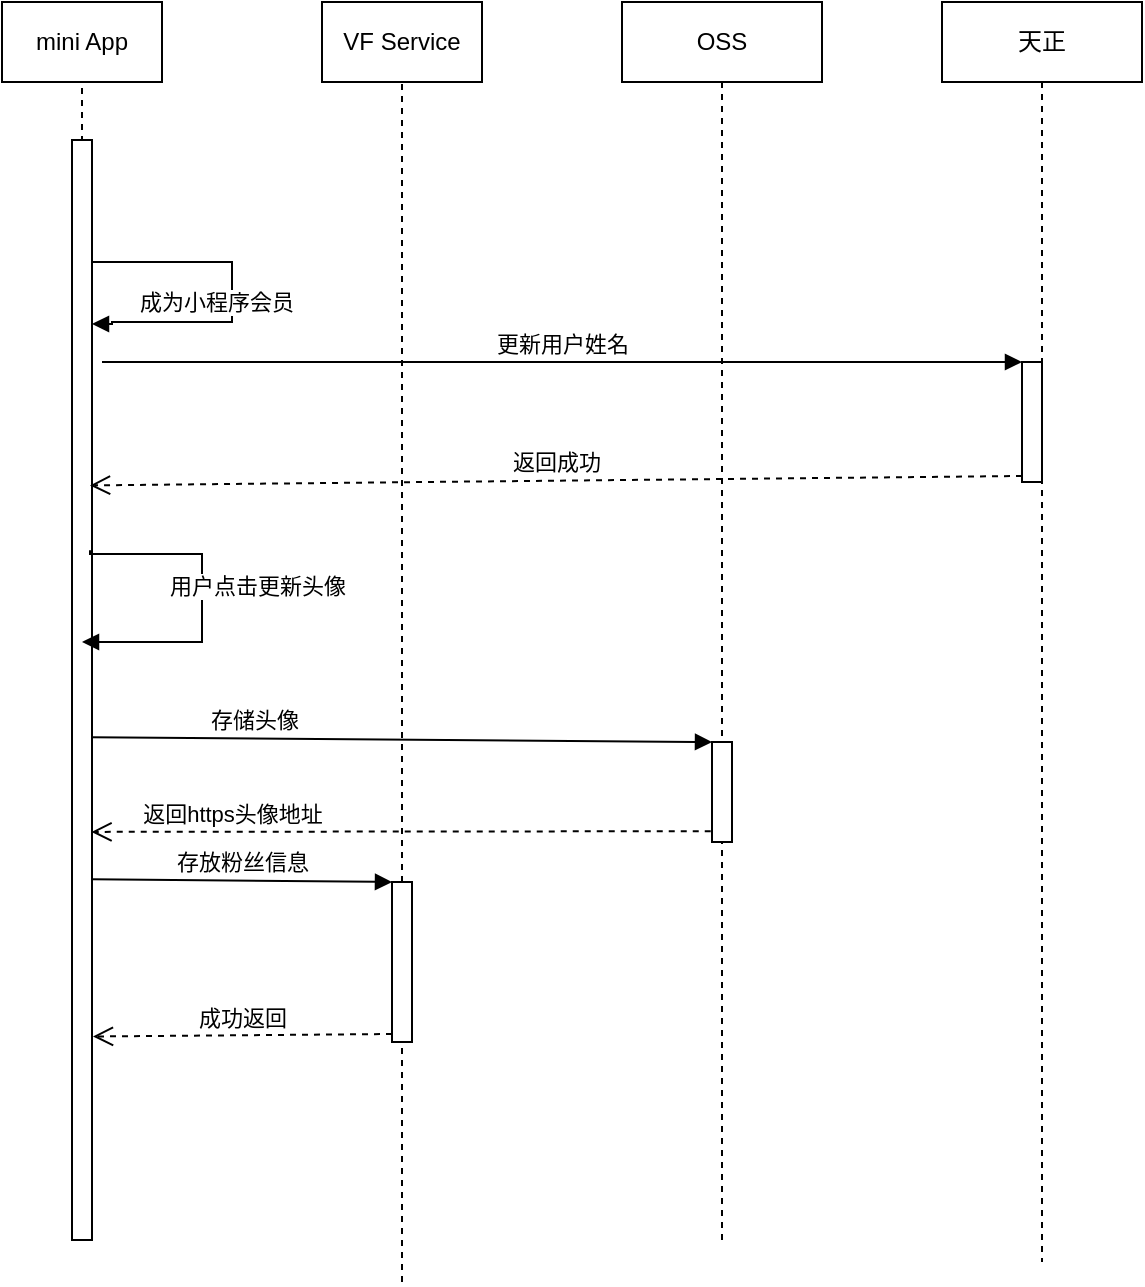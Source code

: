 <mxfile version="20.4.1" type="github">
  <diagram id="gjs_6KU1C_6Q07VTd_8c" name="Page-1">
    <mxGraphModel dx="1056" dy="588" grid="1" gridSize="10" guides="1" tooltips="1" connect="1" arrows="1" fold="1" page="1" pageScale="1" pageWidth="827" pageHeight="1169" math="0" shadow="0">
      <root>
        <mxCell id="0" />
        <mxCell id="1" parent="0" />
        <mxCell id="FnWYOZPnirKdjf-Dp7UZ-2" value="mini App" style="rounded=0;whiteSpace=wrap;html=1;" vertex="1" parent="1">
          <mxGeometry x="160" y="240" width="80" height="40" as="geometry" />
        </mxCell>
        <mxCell id="FnWYOZPnirKdjf-Dp7UZ-3" value="VF Service" style="rounded=0;whiteSpace=wrap;html=1;" vertex="1" parent="1">
          <mxGeometry x="320" y="240" width="80" height="40" as="geometry" />
        </mxCell>
        <mxCell id="FnWYOZPnirKdjf-Dp7UZ-5" value="" style="endArrow=none;dashed=1;html=1;rounded=0;entryX=0.5;entryY=1;entryDx=0;entryDy=0;" edge="1" parent="1" target="FnWYOZPnirKdjf-Dp7UZ-2">
          <mxGeometry width="50" height="50" relative="1" as="geometry">
            <mxPoint x="200" y="610" as="sourcePoint" />
            <mxPoint x="210" y="430" as="targetPoint" />
            <Array as="points">
              <mxPoint x="200" y="350" />
            </Array>
          </mxGeometry>
        </mxCell>
        <mxCell id="FnWYOZPnirKdjf-Dp7UZ-6" value="" style="endArrow=none;dashed=1;html=1;rounded=0;entryX=0.5;entryY=1;entryDx=0;entryDy=0;startArrow=none;" edge="1" parent="1" target="FnWYOZPnirKdjf-Dp7UZ-3">
          <mxGeometry width="50" height="50" relative="1" as="geometry">
            <mxPoint x="360" y="650" as="sourcePoint" />
            <mxPoint x="359.5" y="360" as="targetPoint" />
          </mxGeometry>
        </mxCell>
        <mxCell id="FnWYOZPnirKdjf-Dp7UZ-10" value="" style="rounded=0;whiteSpace=wrap;html=1;" vertex="1" parent="1">
          <mxGeometry x="195" y="309" width="10" height="550" as="geometry" />
        </mxCell>
        <mxCell id="FnWYOZPnirKdjf-Dp7UZ-52" value="成为小程序会员" style="edgeStyle=orthogonalEdgeStyle;html=1;align=left;spacingLeft=2;endArrow=block;rounded=0;" edge="1" parent="1">
          <mxGeometry x="-0.773" y="-20" relative="1" as="geometry">
            <mxPoint x="205" y="370" as="sourcePoint" />
            <Array as="points">
              <mxPoint x="275" y="370" />
              <mxPoint x="275" y="400" />
              <mxPoint x="215" y="400" />
              <mxPoint x="215" y="401" />
              <mxPoint x="209" y="401" />
            </Array>
            <mxPoint x="205" y="401" as="targetPoint" />
            <mxPoint as="offset" />
          </mxGeometry>
        </mxCell>
        <mxCell id="FnWYOZPnirKdjf-Dp7UZ-57" value="用户点击更新头像" style="edgeStyle=orthogonalEdgeStyle;html=1;align=left;spacingLeft=2;endArrow=block;rounded=0;exitX=0.9;exitY=0.373;exitDx=0;exitDy=0;exitPerimeter=0;" edge="1" parent="1" source="FnWYOZPnirKdjf-Dp7UZ-10">
          <mxGeometry x="-0.085" y="-20" relative="1" as="geometry">
            <mxPoint x="254.48" y="410" as="sourcePoint" />
            <Array as="points">
              <mxPoint x="204" y="516" />
              <mxPoint x="260" y="516" />
              <mxPoint x="260" y="560" />
            </Array>
            <mxPoint x="200" y="560" as="targetPoint" />
            <mxPoint as="offset" />
          </mxGeometry>
        </mxCell>
        <mxCell id="FnWYOZPnirKdjf-Dp7UZ-61" value="" style="endArrow=none;dashed=1;html=1;rounded=0;entryX=0.5;entryY=1;entryDx=0;entryDy=0;startArrow=none;" edge="1" parent="1" source="FnWYOZPnirKdjf-Dp7UZ-74">
          <mxGeometry width="50" height="50" relative="1" as="geometry">
            <mxPoint x="360" y="880" as="sourcePoint" />
            <mxPoint x="360" y="625" as="targetPoint" />
          </mxGeometry>
        </mxCell>
        <mxCell id="FnWYOZPnirKdjf-Dp7UZ-67" value="OSS" style="shape=umlLifeline;perimeter=lifelinePerimeter;whiteSpace=wrap;html=1;container=1;collapsible=0;recursiveResize=0;outlineConnect=0;" vertex="1" parent="1">
          <mxGeometry x="470" y="240" width="100" height="620" as="geometry" />
        </mxCell>
        <mxCell id="FnWYOZPnirKdjf-Dp7UZ-71" value="" style="html=1;points=[];perimeter=orthogonalPerimeter;" vertex="1" parent="FnWYOZPnirKdjf-Dp7UZ-67">
          <mxGeometry x="45" y="370" width="10" height="50" as="geometry" />
        </mxCell>
        <mxCell id="FnWYOZPnirKdjf-Dp7UZ-75" value="存放粉丝信息" style="html=1;verticalAlign=bottom;endArrow=block;entryX=0;entryY=0;rounded=0;exitX=0.974;exitY=0.672;exitDx=0;exitDy=0;exitPerimeter=0;" edge="1" target="FnWYOZPnirKdjf-Dp7UZ-74" parent="1" source="FnWYOZPnirKdjf-Dp7UZ-10">
          <mxGeometry relative="1" as="geometry">
            <mxPoint x="210" y="680" as="sourcePoint" />
          </mxGeometry>
        </mxCell>
        <mxCell id="FnWYOZPnirKdjf-Dp7UZ-76" value="成功返回" style="html=1;verticalAlign=bottom;endArrow=open;dashed=1;endSize=8;exitX=0;exitY=0.95;rounded=0;entryX=1.048;entryY=0.815;entryDx=0;entryDy=0;entryPerimeter=0;" edge="1" source="FnWYOZPnirKdjf-Dp7UZ-74" parent="1" target="FnWYOZPnirKdjf-Dp7UZ-10">
          <mxGeometry relative="1" as="geometry">
            <mxPoint x="390" y="631" as="targetPoint" />
          </mxGeometry>
        </mxCell>
        <mxCell id="FnWYOZPnirKdjf-Dp7UZ-73" value="返回https头像地址" style="html=1;verticalAlign=bottom;endArrow=open;dashed=1;endSize=8;rounded=0;exitX=-0.063;exitY=0.892;exitDx=0;exitDy=0;exitPerimeter=0;entryX=0.974;entryY=0.629;entryDx=0;entryDy=0;entryPerimeter=0;" edge="1" source="FnWYOZPnirKdjf-Dp7UZ-71" parent="1" target="FnWYOZPnirKdjf-Dp7UZ-10">
          <mxGeometry x="0.548" relative="1" as="geometry">
            <mxPoint x="210" y="650" as="targetPoint" />
            <mxPoint as="offset" />
          </mxGeometry>
        </mxCell>
        <mxCell id="FnWYOZPnirKdjf-Dp7UZ-77" value="天正" style="shape=umlLifeline;perimeter=lifelinePerimeter;whiteSpace=wrap;html=1;container=1;collapsible=0;recursiveResize=0;outlineConnect=0;" vertex="1" parent="1">
          <mxGeometry x="630" y="240" width="100" height="630" as="geometry" />
        </mxCell>
        <mxCell id="FnWYOZPnirKdjf-Dp7UZ-80" value="" style="html=1;points=[];perimeter=orthogonalPerimeter;" vertex="1" parent="FnWYOZPnirKdjf-Dp7UZ-77">
          <mxGeometry x="40" y="180" width="10" height="60" as="geometry" />
        </mxCell>
        <mxCell id="FnWYOZPnirKdjf-Dp7UZ-81" value="更新用户姓名" style="html=1;verticalAlign=bottom;endArrow=block;entryX=0;entryY=0;rounded=0;" edge="1" target="FnWYOZPnirKdjf-Dp7UZ-80" parent="FnWYOZPnirKdjf-Dp7UZ-77">
          <mxGeometry relative="1" as="geometry">
            <mxPoint x="-420" y="180" as="sourcePoint" />
          </mxGeometry>
        </mxCell>
        <mxCell id="FnWYOZPnirKdjf-Dp7UZ-74" value="" style="html=1;points=[];perimeter=orthogonalPerimeter;" vertex="1" parent="1">
          <mxGeometry x="355" y="680" width="10" height="80" as="geometry" />
        </mxCell>
        <mxCell id="FnWYOZPnirKdjf-Dp7UZ-78" value="" style="endArrow=none;dashed=1;html=1;rounded=0;entryX=0.5;entryY=1;entryDx=0;entryDy=0;" edge="1" parent="1" target="FnWYOZPnirKdjf-Dp7UZ-74">
          <mxGeometry width="50" height="50" relative="1" as="geometry">
            <mxPoint x="360" y="880" as="sourcePoint" />
            <mxPoint x="360" y="625" as="targetPoint" />
          </mxGeometry>
        </mxCell>
        <mxCell id="FnWYOZPnirKdjf-Dp7UZ-72" value="存储头像" style="html=1;verticalAlign=bottom;endArrow=block;entryX=0;entryY=0;rounded=0;exitX=0.974;exitY=0.543;exitDx=0;exitDy=0;exitPerimeter=0;" edge="1" target="FnWYOZPnirKdjf-Dp7UZ-71" parent="1" source="FnWYOZPnirKdjf-Dp7UZ-10">
          <mxGeometry x="-0.475" relative="1" as="geometry">
            <mxPoint x="210" y="470" as="sourcePoint" />
            <mxPoint as="offset" />
          </mxGeometry>
        </mxCell>
        <mxCell id="FnWYOZPnirKdjf-Dp7UZ-82" value="返回成功" style="html=1;verticalAlign=bottom;endArrow=open;dashed=1;endSize=8;exitX=0;exitY=0.95;rounded=0;entryX=0.9;entryY=0.314;entryDx=0;entryDy=0;entryPerimeter=0;" edge="1" source="FnWYOZPnirKdjf-Dp7UZ-80" parent="1" target="FnWYOZPnirKdjf-Dp7UZ-10">
          <mxGeometry relative="1" as="geometry">
            <mxPoint x="240" y="480" as="targetPoint" />
          </mxGeometry>
        </mxCell>
      </root>
    </mxGraphModel>
  </diagram>
</mxfile>

